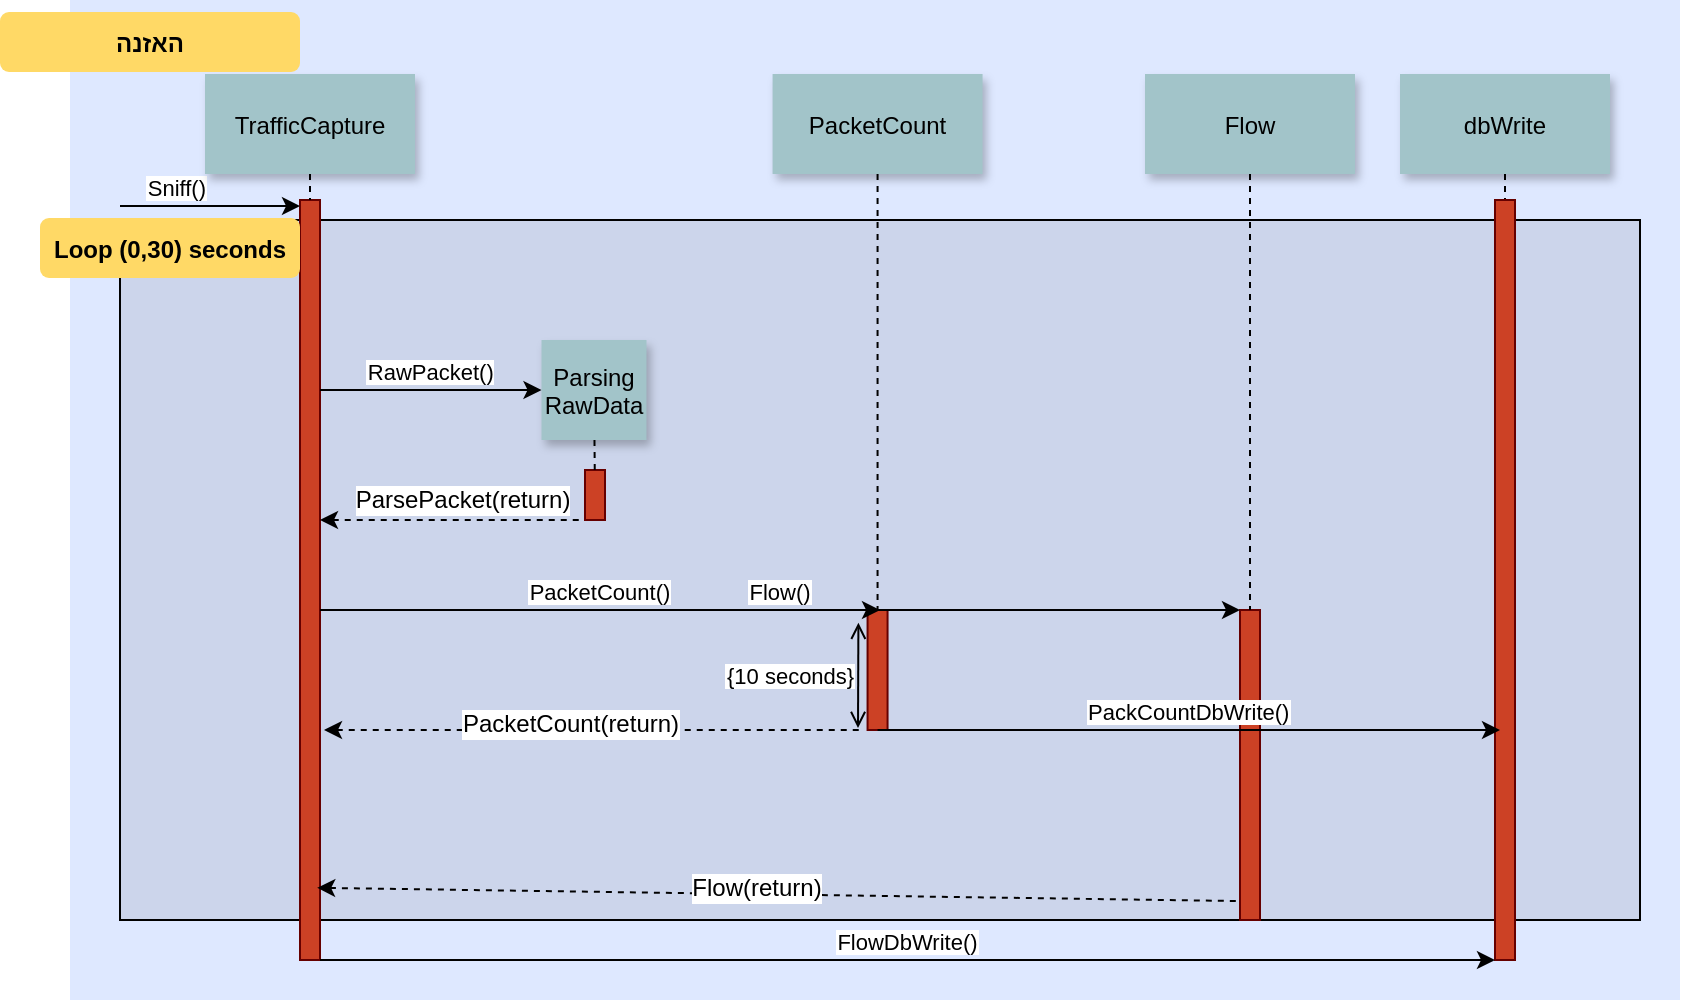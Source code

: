 <mxfile type="device" version="12.5.5"><diagram id="9361dd3d-8414-5efd-6122-117bd74ce7a7" name="Page-1"><mxGraphModel grid="1" dx="966" dy="834" gridSize="10" guides="1" tooltips="1" connect="1" arrows="1" fold="1" page="0" pageScale="1.5" pageWidth="826" pageHeight="1169" background="#ffffff" math="0" shadow="0"><root><mxCell id="0"/><mxCell id="1" parent="0"/><mxCell id="69" value="" parent="1" style="fillColor=#DEE8FF;strokeColor=none" vertex="1"><mxGeometry as="geometry" x="85" y="-20" width="805" height="500"/></mxCell><mxCell id="20" value="" parent="1" style="fillColor=#CCD5EB" vertex="1"><mxGeometry as="geometry" x="110" y="90" width="760" height="350"/></mxCell><mxCell id="2" value="" parent="1" style="fillColor=#CC4125;strokeColor=#660000" vertex="1"><mxGeometry as="geometry" x="200" y="80" width="10" height="380"/></mxCell><mxCell id="3" value="Sniff()" parent="1" style="edgeStyle=none;verticalLabelPosition=top;verticalAlign=bottom;labelPosition=left;align=right" edge="1"><mxGeometry as="geometry" x="110" y="-17" width="100" height="100"><mxPoint as="sourcePoint" x="110" y="83"/><mxPoint as="targetPoint" x="200" y="83"/></mxGeometry></mxCell><mxCell id="4" value="TrafficCapture" parent="1" style="shadow=1;fillColor=#A2C4C9;strokeColor=none" vertex="1"><mxGeometry as="geometry" x="152.5" y="17" width="105" height="50"/></mxCell><mxCell id="6" value="" parent="1" style="fillColor=#CC4125;strokeColor=#660000" vertex="1"><mxGeometry as="geometry" x="342.5" y="215" width="10" height="25"/></mxCell><mxCell id="7" value="Parsing&#10;RawData" parent="1" style="shadow=1;fillColor=#A2C4C9;strokeColor=none" vertex="1"><mxGeometry as="geometry" x="320.75" y="150" width="52.5" height="50"/></mxCell><mxCell id="8" value="" parent="1" style="edgeStyle=none;endArrow=none;dashed=1" edge="1" source="7" target="6"><mxGeometry as="geometry" x="272.335" y="165" width="100" height="100"><mxPoint as="sourcePoint" x="347.259" y="110"/><mxPoint as="targetPoint" x="347.576" y="165"/></mxGeometry></mxCell><mxCell id="9" value="RawPacket()" parent="1" style="edgeStyle=none;verticalLabelPosition=top;verticalAlign=bottom;entryX=0;entryY=0.5;entryDx=0;entryDy=0;" edge="1" target="7"><mxGeometry as="geometry" x="220" y="92" width="100" height="100"><mxPoint as="sourcePoint" x="210" y="175"/><mxPoint as="targetPoint" x="340" y="179.5"/></mxGeometry></mxCell><mxCell id="15" value="PacketCount" parent="1" style="shadow=1;fillColor=#A2C4C9;strokeColor=none" vertex="1"><mxGeometry as="geometry" x="436.284" y="17.0" width="105" height="50"/></mxCell><mxCell id="17" value="" parent="1" style="fillColor=#CC4125;strokeColor=#660000" vertex="1"><mxGeometry as="geometry" x="483.78" y="285" width="10" height="60"/></mxCell><mxCell id="19" value="PacketCount()" parent="1" style="edgeStyle=elbowEdgeStyle;elbow=horizontal;verticalLabelPosition=top;verticalAlign=bottom;exitX=1;exitY=0.5;exitDx=0;exitDy=0;" edge="1"><mxGeometry as="geometry" x="350" y="360" width="100" height="100"><mxPoint as="sourcePoint" x="210" y="285"/><mxPoint as="targetPoint" x="490" y="285"/><Array as="points"><mxPoint x="360" y="285"/></Array></mxGeometry></mxCell><mxCell id="21" value="" parent="1" style="fillColor=#CC4125;strokeColor=#660000" vertex="1"><mxGeometry as="geometry" x="670" y="285" width="10" height="155"/></mxCell><mxCell id="22" value="Flow" parent="1" style="shadow=1;fillColor=#A2C4C9;strokeColor=none" vertex="1"><mxGeometry as="geometry" x="622.5" y="17" width="105" height="50"/></mxCell><mxCell id="23" value="" parent="1" style="edgeStyle=none;endArrow=none;dashed=1" edge="1" source="22" target="21"><mxGeometry as="geometry" x="614.488" y="175.0" width="100" height="100"><mxPoint as="sourcePoint" x="674.653" y="110"/><mxPoint as="targetPoint" x="674.653" y="260"/></mxGeometry></mxCell><mxCell id="24" value="dbWrite" parent="1" style="shadow=1;fillColor=#A2C4C9;strokeColor=none" vertex="1"><mxGeometry as="geometry" x="750" y="17" width="105" height="50"/></mxCell><mxCell id="25" value="" parent="1" style="edgeStyle=none;endArrow=none;dashed=1" edge="1" source="24" target="26"><mxGeometry as="geometry" x="727.335" y="165" width="100" height="100"><mxPoint as="sourcePoint" x="802.259" y="110"/><mxPoint as="targetPoint" x="802.576" y="165"/></mxGeometry></mxCell><mxCell id="26" value="" parent="1" style="fillColor=#CC4125;strokeColor=#660000" vertex="1"><mxGeometry as="geometry" x="797.5" y="80" width="10" height="380"/></mxCell><mxCell id="33" value="" parent="1" style="edgeStyle=elbowEdgeStyle;elbow=horizontal;endArrow=none;dashed=1" edge="1" source="4" target="2"><mxGeometry as="geometry" x="230.0" y="310" width="100" height="100"><mxPoint as="sourcePoint" x="230.0" y="410"/><mxPoint as="targetPoint" x="330" y="310"/></mxGeometry></mxCell><mxCell id="71" value="האזנה" parent="1" style="rounded=1;fontStyle=1;fillColor=#FFD966;strokeColor=none" vertex="1"><mxGeometry as="geometry" x="50" y="-14" width="150" height="30"/></mxCell><mxCell id="72" value="Loop (0,30) seconds" parent="1" style="rounded=1;fontStyle=1;fillColor=#FFD966;strokeColor=none" vertex="1"><mxGeometry as="geometry" x="70" y="89" width="130" height="30"/></mxCell><mxCell id="S9ZgRsc8V--60n__a4Ig-90" value="" parent="1" style="edgeStyle=none;endArrow=none;dashed=1;entryX=0.5;entryY=0;entryDx=0;entryDy=0;exitX=0.5;exitY=1;exitDx=0;exitDy=0;" edge="1" source="15" target="17"><mxGeometry as="geometry" x="413.115" y="165" width="100" height="100"><mxPoint as="sourcePoint" x="488.28" y="110"/><mxPoint as="targetPoint" x="488.28" y="180"/></mxGeometry></mxCell><mxCell id="S9ZgRsc8V--60n__a4Ig-91" value="" parent="1" style="edgeStyle=none;verticalLabelPosition=top;verticalAlign=bottom;endArrow=none;startArrow=classic;dashed=1" edge="1"><mxGeometry as="geometry" x="220" y="152.499" width="100" height="100"><mxPoint as="sourcePoint" x="210" y="239.999"/><mxPoint as="targetPoint" x="340" y="239.999"/></mxGeometry></mxCell><mxCell id="S9ZgRsc8V--60n__a4Ig-92" value="ParsePacket(return)" parent="S9ZgRsc8V--60n__a4Ig-91" style="text;html=1;align=center;verticalAlign=middle;resizable=0;points=[];labelBackgroundColor=#ffffff;" vertex="1" connectable="0"><mxGeometry as="geometry" relative="1"><mxPoint as="offset" x="5.29" y="-10"/></mxGeometry></mxCell><mxCell id="S9ZgRsc8V--60n__a4Ig-93" value="{10 seconds}" parent="1" style="edgeStyle=elbowEdgeStyle;elbow=horizontal;startArrow=open;endArrow=open;labelPosition=left;align=right" edge="1"><mxGeometry as="geometry" x="359.206" y="301.39" width="100" height="100"><mxPoint as="sourcePoint" x="479.206" y="291.39"/><mxPoint as="targetPoint" x="479" y="344"/></mxGeometry></mxCell><mxCell id="S9ZgRsc8V--60n__a4Ig-97" value="Flow()" parent="1" style="edgeStyle=elbowEdgeStyle;elbow=horizontal;verticalLabelPosition=top;verticalAlign=bottom;entryX=0;entryY=0.5;entryDx=0;entryDy=0;" edge="1"><mxGeometry as="geometry" x="350" y="329" width="100" height="100"><mxPoint as="sourcePoint" x="210" y="285"/><mxPoint as="targetPoint" x="670" y="285.004"/><Array as="points"><mxPoint x="290" y="314"/><mxPoint x="390" y="324"/><mxPoint x="360" y="254"/></Array></mxGeometry></mxCell><mxCell id="y1s5gg7itxL-rpeJuu1a-92" value="PackCountDbWrite()" parent="1" style="edgeStyle=elbowEdgeStyle;elbow=horizontal;verticalLabelPosition=top;verticalAlign=bottom;exitX=0.5;exitY=1;exitDx=0;exitDy=0;" edge="1" source="17"><mxGeometry as="geometry" x="659.78" y="389" width="100" height="100"><mxPoint as="sourcePoint" x="519.78" y="345"/><mxPoint as="targetPoint" x="800" y="345"/><Array as="points"><mxPoint x="599.78" y="374"/><mxPoint x="699.78" y="384"/><mxPoint x="669.78" y="314"/></Array></mxGeometry></mxCell><mxCell id="y1s5gg7itxL-rpeJuu1a-99" value="FlowDbWrite()" parent="1" style="edgeStyle=elbowEdgeStyle;elbow=horizontal;verticalLabelPosition=top;verticalAlign=bottom;entryX=0;entryY=1;entryDx=0;entryDy=0;" edge="1"><mxGeometry as="geometry" x="350" y="504" width="100" height="100"><mxPoint as="sourcePoint" x="210" y="460"/><mxPoint as="targetPoint" x="797.5" y="460"/><Array as="points"><mxPoint x="290" y="489"/><mxPoint x="390" y="499"/><mxPoint x="360" y="429"/></Array></mxGeometry></mxCell><mxCell id="y1s5gg7itxL-rpeJuu1a-106" value="" parent="1" style="edgeStyle=none;verticalLabelPosition=top;verticalAlign=bottom;endArrow=none;startArrow=classic;dashed=1;" edge="1"><mxGeometry as="geometry" x="373.78" y="257.499" width="100" height="100"><mxPoint as="sourcePoint" x="212" y="345"/><mxPoint as="targetPoint" x="480" y="345"/></mxGeometry></mxCell><mxCell id="y1s5gg7itxL-rpeJuu1a-107" value="PacketCount(return)" parent="y1s5gg7itxL-rpeJuu1a-106" style="text;html=1;align=center;verticalAlign=middle;resizable=0;points=[];labelBackgroundColor=#ffffff;" vertex="1" connectable="0"><mxGeometry as="geometry" relative="1"><mxPoint as="offset" x="-11" y="-3"/></mxGeometry></mxCell><mxCell id="y1s5gg7itxL-rpeJuu1a-109" value="" parent="1" style="edgeStyle=none;verticalLabelPosition=top;verticalAlign=bottom;endArrow=none;startArrow=classic;dashed=1;entryX=-0.024;entryY=0.939;entryDx=0;entryDy=0;exitX=0.859;exitY=0.905;exitDx=0;exitDy=0;exitPerimeter=0;entryPerimeter=0;" edge="1" source="2" target="21"><mxGeometry as="geometry" x="375.28" y="342.499" width="100" height="100"><mxPoint as="sourcePoint" x="213.5" y="430"/><mxPoint as="targetPoint" x="481.5" y="430"/></mxGeometry></mxCell><mxCell id="y1s5gg7itxL-rpeJuu1a-110" value="Flow(return)" parent="y1s5gg7itxL-rpeJuu1a-109" style="text;html=1;align=center;verticalAlign=middle;resizable=0;points=[];labelBackgroundColor=#ffffff;" vertex="1" connectable="0"><mxGeometry as="geometry" relative="1"><mxPoint as="offset" x="-11" y="-3"/></mxGeometry></mxCell></root></mxGraphModel></diagram></mxfile>